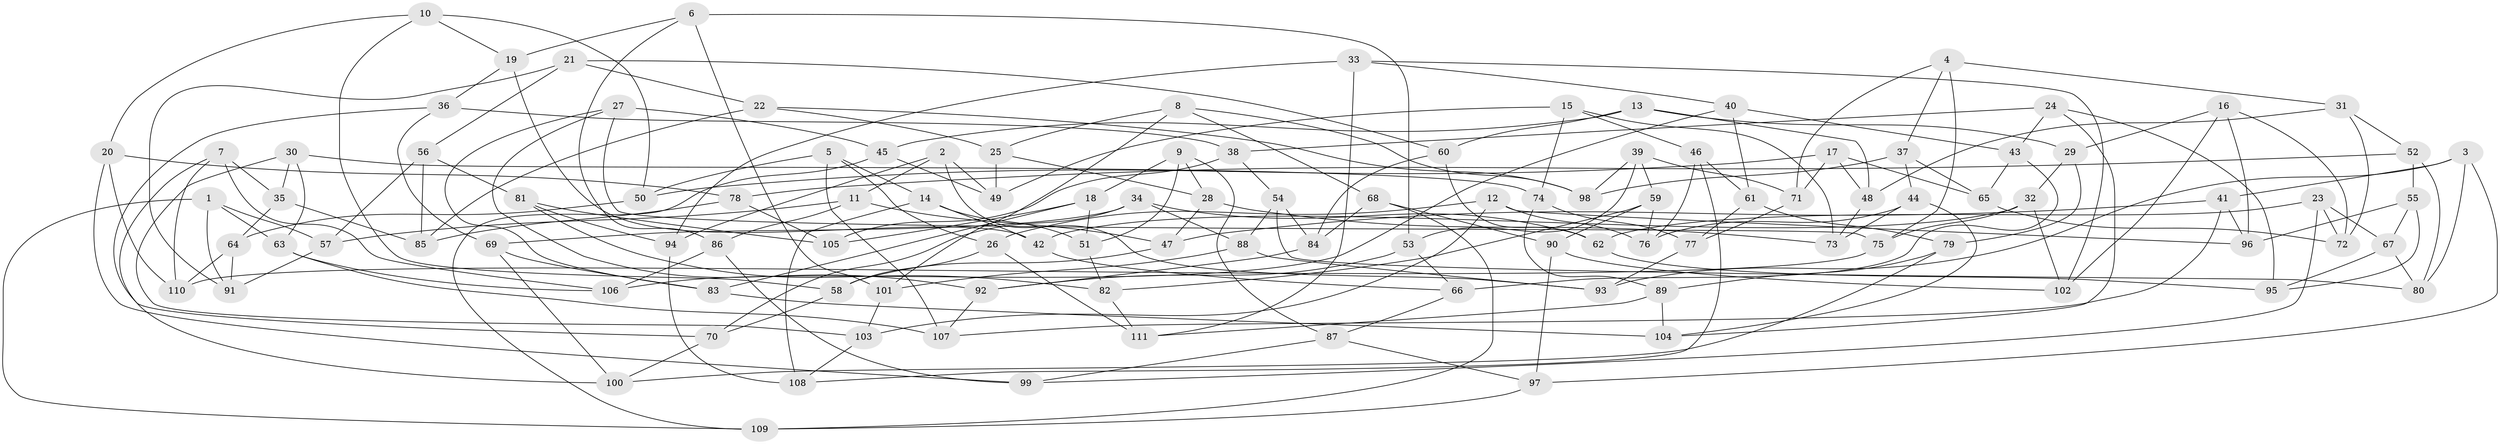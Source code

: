 // Generated by graph-tools (version 1.1) at 2025/16/03/09/25 04:16:42]
// undirected, 111 vertices, 222 edges
graph export_dot {
graph [start="1"]
  node [color=gray90,style=filled];
  1;
  2;
  3;
  4;
  5;
  6;
  7;
  8;
  9;
  10;
  11;
  12;
  13;
  14;
  15;
  16;
  17;
  18;
  19;
  20;
  21;
  22;
  23;
  24;
  25;
  26;
  27;
  28;
  29;
  30;
  31;
  32;
  33;
  34;
  35;
  36;
  37;
  38;
  39;
  40;
  41;
  42;
  43;
  44;
  45;
  46;
  47;
  48;
  49;
  50;
  51;
  52;
  53;
  54;
  55;
  56;
  57;
  58;
  59;
  60;
  61;
  62;
  63;
  64;
  65;
  66;
  67;
  68;
  69;
  70;
  71;
  72;
  73;
  74;
  75;
  76;
  77;
  78;
  79;
  80;
  81;
  82;
  83;
  84;
  85;
  86;
  87;
  88;
  89;
  90;
  91;
  92;
  93;
  94;
  95;
  96;
  97;
  98;
  99;
  100;
  101;
  102;
  103;
  104;
  105;
  106;
  107;
  108;
  109;
  110;
  111;
  1 -- 63;
  1 -- 57;
  1 -- 109;
  1 -- 91;
  2 -- 93;
  2 -- 49;
  2 -- 94;
  2 -- 11;
  3 -- 41;
  3 -- 97;
  3 -- 80;
  3 -- 93;
  4 -- 31;
  4 -- 75;
  4 -- 71;
  4 -- 37;
  5 -- 26;
  5 -- 14;
  5 -- 107;
  5 -- 50;
  6 -- 19;
  6 -- 86;
  6 -- 101;
  6 -- 53;
  7 -- 35;
  7 -- 100;
  7 -- 110;
  7 -- 106;
  8 -- 98;
  8 -- 25;
  8 -- 101;
  8 -- 68;
  9 -- 18;
  9 -- 87;
  9 -- 51;
  9 -- 28;
  10 -- 58;
  10 -- 50;
  10 -- 20;
  10 -- 19;
  11 -- 86;
  11 -- 57;
  11 -- 47;
  12 -- 26;
  12 -- 103;
  12 -- 96;
  12 -- 76;
  13 -- 60;
  13 -- 45;
  13 -- 48;
  13 -- 29;
  14 -- 51;
  14 -- 108;
  14 -- 42;
  15 -- 49;
  15 -- 73;
  15 -- 74;
  15 -- 46;
  16 -- 29;
  16 -- 102;
  16 -- 72;
  16 -- 96;
  17 -- 65;
  17 -- 48;
  17 -- 71;
  17 -- 50;
  18 -- 105;
  18 -- 51;
  18 -- 83;
  19 -- 36;
  19 -- 42;
  20 -- 78;
  20 -- 110;
  20 -- 99;
  21 -- 22;
  21 -- 91;
  21 -- 60;
  21 -- 56;
  22 -- 98;
  22 -- 25;
  22 -- 85;
  23 -- 72;
  23 -- 67;
  23 -- 99;
  23 -- 62;
  24 -- 104;
  24 -- 95;
  24 -- 43;
  24 -- 38;
  25 -- 49;
  25 -- 28;
  26 -- 111;
  26 -- 58;
  27 -- 45;
  27 -- 92;
  27 -- 83;
  27 -- 75;
  28 -- 47;
  28 -- 73;
  29 -- 79;
  29 -- 32;
  30 -- 74;
  30 -- 35;
  30 -- 103;
  30 -- 63;
  31 -- 72;
  31 -- 52;
  31 -- 48;
  32 -- 102;
  32 -- 75;
  32 -- 42;
  33 -- 111;
  33 -- 102;
  33 -- 94;
  33 -- 40;
  34 -- 62;
  34 -- 69;
  34 -- 70;
  34 -- 88;
  35 -- 64;
  35 -- 85;
  36 -- 70;
  36 -- 38;
  36 -- 69;
  37 -- 65;
  37 -- 98;
  37 -- 44;
  38 -- 105;
  38 -- 54;
  39 -- 53;
  39 -- 98;
  39 -- 71;
  39 -- 59;
  40 -- 106;
  40 -- 61;
  40 -- 43;
  41 -- 47;
  41 -- 96;
  41 -- 107;
  42 -- 66;
  43 -- 66;
  43 -- 65;
  44 -- 73;
  44 -- 76;
  44 -- 104;
  45 -- 49;
  45 -- 109;
  46 -- 76;
  46 -- 61;
  46 -- 108;
  47 -- 58;
  48 -- 73;
  50 -- 64;
  51 -- 82;
  52 -- 55;
  52 -- 78;
  52 -- 80;
  53 -- 66;
  53 -- 92;
  54 -- 88;
  54 -- 84;
  54 -- 80;
  55 -- 96;
  55 -- 67;
  55 -- 95;
  56 -- 81;
  56 -- 85;
  56 -- 57;
  57 -- 91;
  58 -- 70;
  59 -- 90;
  59 -- 76;
  59 -- 82;
  60 -- 62;
  60 -- 84;
  61 -- 77;
  61 -- 79;
  62 -- 95;
  63 -- 107;
  63 -- 106;
  64 -- 110;
  64 -- 91;
  65 -- 72;
  66 -- 87;
  67 -- 80;
  67 -- 95;
  68 -- 90;
  68 -- 109;
  68 -- 84;
  69 -- 100;
  69 -- 83;
  70 -- 100;
  71 -- 77;
  74 -- 89;
  74 -- 77;
  75 -- 110;
  77 -- 93;
  78 -- 85;
  78 -- 105;
  79 -- 89;
  79 -- 100;
  81 -- 94;
  81 -- 105;
  81 -- 82;
  82 -- 111;
  83 -- 104;
  84 -- 92;
  86 -- 99;
  86 -- 106;
  87 -- 97;
  87 -- 99;
  88 -- 101;
  88 -- 93;
  89 -- 111;
  89 -- 104;
  90 -- 97;
  90 -- 102;
  92 -- 107;
  94 -- 108;
  97 -- 109;
  101 -- 103;
  103 -- 108;
}
